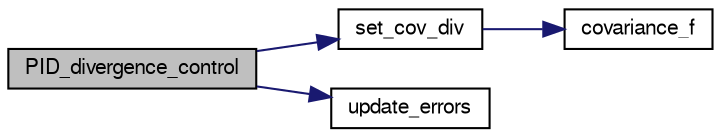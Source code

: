 digraph "PID_divergence_control"
{
  edge [fontname="FreeSans",fontsize="10",labelfontname="FreeSans",labelfontsize="10"];
  node [fontname="FreeSans",fontsize="10",shape=record];
  rankdir="LR";
  Node1 [label="PID_divergence_control",height=0.2,width=0.4,color="black", fillcolor="grey75", style="filled", fontcolor="black"];
  Node1 -> Node2 [color="midnightblue",fontsize="10",style="solid",fontname="FreeSans"];
  Node2 [label="set_cov_div",height=0.2,width=0.4,color="black", fillcolor="white", style="filled",URL="$optical__flow__landing_8c.html#a529beff707cc000dee0afe4234074da4",tooltip="Set the covariance of the divergence and the thrust / past divergence This funciton should only be ca..."];
  Node2 -> Node3 [color="midnightblue",fontsize="10",style="solid",fontname="FreeSans"];
  Node3 [label="covariance_f",height=0.2,width=0.4,color="black", fillcolor="white", style="filled",URL="$pprz__stat_8c.html#ac75c0169ede28d21ada6d51e7431ea18",tooltip="Compute the covariance of two arrays V(X) = E[(X-E[X])(Y-E[Y])] = E[XY] - E[X]E[Y] where E[X] is the ..."];
  Node1 -> Node4 [color="midnightblue",fontsize="10",style="solid",fontname="FreeSans"];
  Node4 [label="update_errors",height=0.2,width=0.4,color="black", fillcolor="white", style="filled",URL="$optical__flow__landing_8c.html#a98c93c23a226634b228e322b12fe474a",tooltip="Updates the integral and differential errors for PID control and sets the previous error..."];
}
